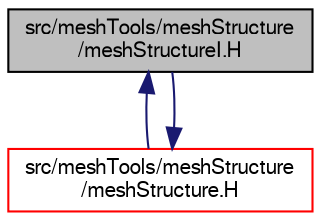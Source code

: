 digraph "src/meshTools/meshStructure/meshStructureI.H"
{
  bgcolor="transparent";
  edge [fontname="FreeSans",fontsize="10",labelfontname="FreeSans",labelfontsize="10"];
  node [fontname="FreeSans",fontsize="10",shape=record];
  Node153 [label="src/meshTools/meshStructure\l/meshStructureI.H",height=0.2,width=0.4,color="black", fillcolor="grey75", style="filled", fontcolor="black"];
  Node153 -> Node154 [dir="back",color="midnightblue",fontsize="10",style="solid",fontname="FreeSans"];
  Node154 [label="src/meshTools/meshStructure\l/meshStructure.H",height=0.2,width=0.4,color="red",URL="$a07643.html"];
  Node154 -> Node153 [dir="back",color="midnightblue",fontsize="10",style="solid",fontname="FreeSans"];
}
